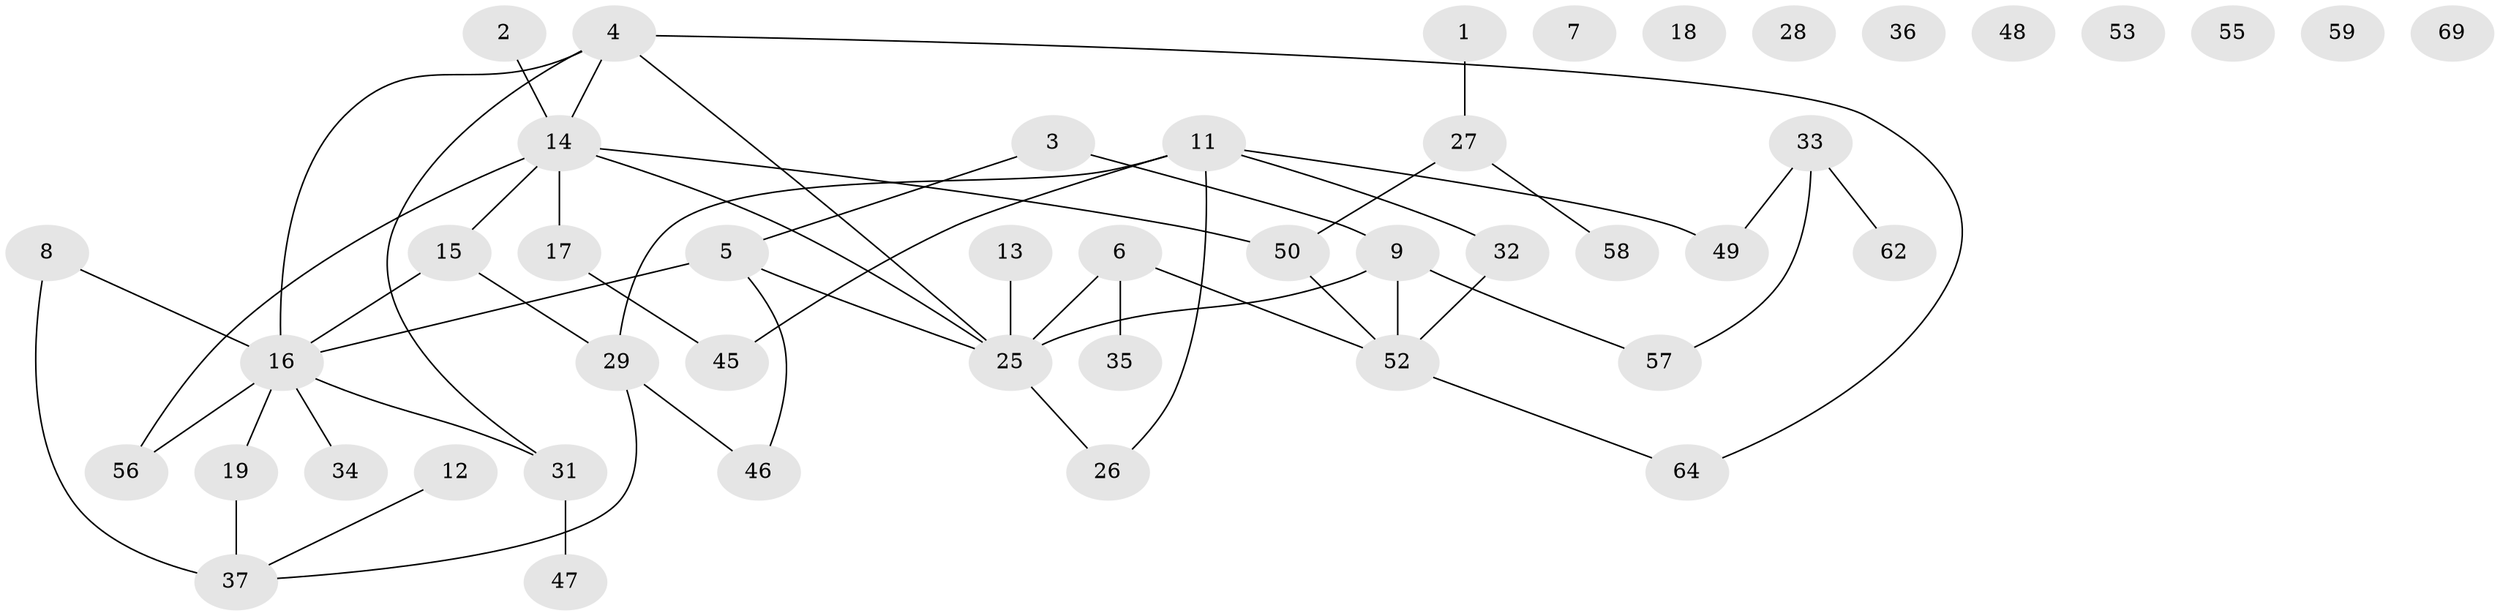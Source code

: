 // original degree distribution, {1: 0.22857142857142856, 2: 0.34285714285714286, 5: 0.05714285714285714, 4: 0.17142857142857143, 0: 0.1, 3: 0.08571428571428572, 6: 0.014285714285714285}
// Generated by graph-tools (version 1.1) at 2025/41/03/06/25 10:41:24]
// undirected, 46 vertices, 52 edges
graph export_dot {
graph [start="1"]
  node [color=gray90,style=filled];
  1;
  2 [super="+43"];
  3 [super="+54"];
  4 [super="+20"];
  5 [super="+30"];
  6 [super="+60"];
  7;
  8 [super="+44"];
  9 [super="+10"];
  11 [super="+68"];
  12;
  13;
  14 [super="+23"];
  15 [super="+22"];
  16 [super="+39"];
  17 [super="+24"];
  18 [super="+66"];
  19 [super="+21"];
  25 [super="+61"];
  26;
  27 [super="+42"];
  28;
  29 [super="+65"];
  31 [super="+41"];
  32;
  33 [super="+40"];
  34;
  35;
  36 [super="+67"];
  37 [super="+38"];
  45 [super="+70"];
  46;
  47;
  48;
  49;
  50 [super="+51"];
  52 [super="+63"];
  53;
  55;
  56;
  57;
  58;
  59;
  62;
  64;
  69;
  1 -- 27;
  2 -- 14;
  3 -- 5;
  3 -- 9;
  4 -- 64;
  4 -- 14;
  4 -- 25;
  4 -- 16;
  4 -- 31;
  5 -- 25;
  5 -- 46;
  5 -- 16;
  6 -- 25;
  6 -- 35;
  6 -- 52;
  8 -- 16;
  8 -- 37;
  9 -- 25;
  9 -- 52 [weight=2];
  9 -- 57;
  11 -- 26;
  11 -- 29;
  11 -- 49;
  11 -- 32;
  11 -- 45;
  12 -- 37;
  13 -- 25;
  14 -- 17;
  14 -- 25;
  14 -- 56;
  14 -- 15;
  14 -- 50;
  15 -- 16;
  15 -- 29;
  16 -- 34;
  16 -- 56;
  16 -- 19;
  16 -- 31;
  17 -- 45;
  19 -- 37 [weight=2];
  25 -- 26;
  27 -- 58;
  27 -- 50;
  29 -- 37;
  29 -- 46;
  31 -- 47;
  32 -- 52;
  33 -- 62;
  33 -- 57;
  33 -- 49;
  50 -- 52;
  52 -- 64;
}
